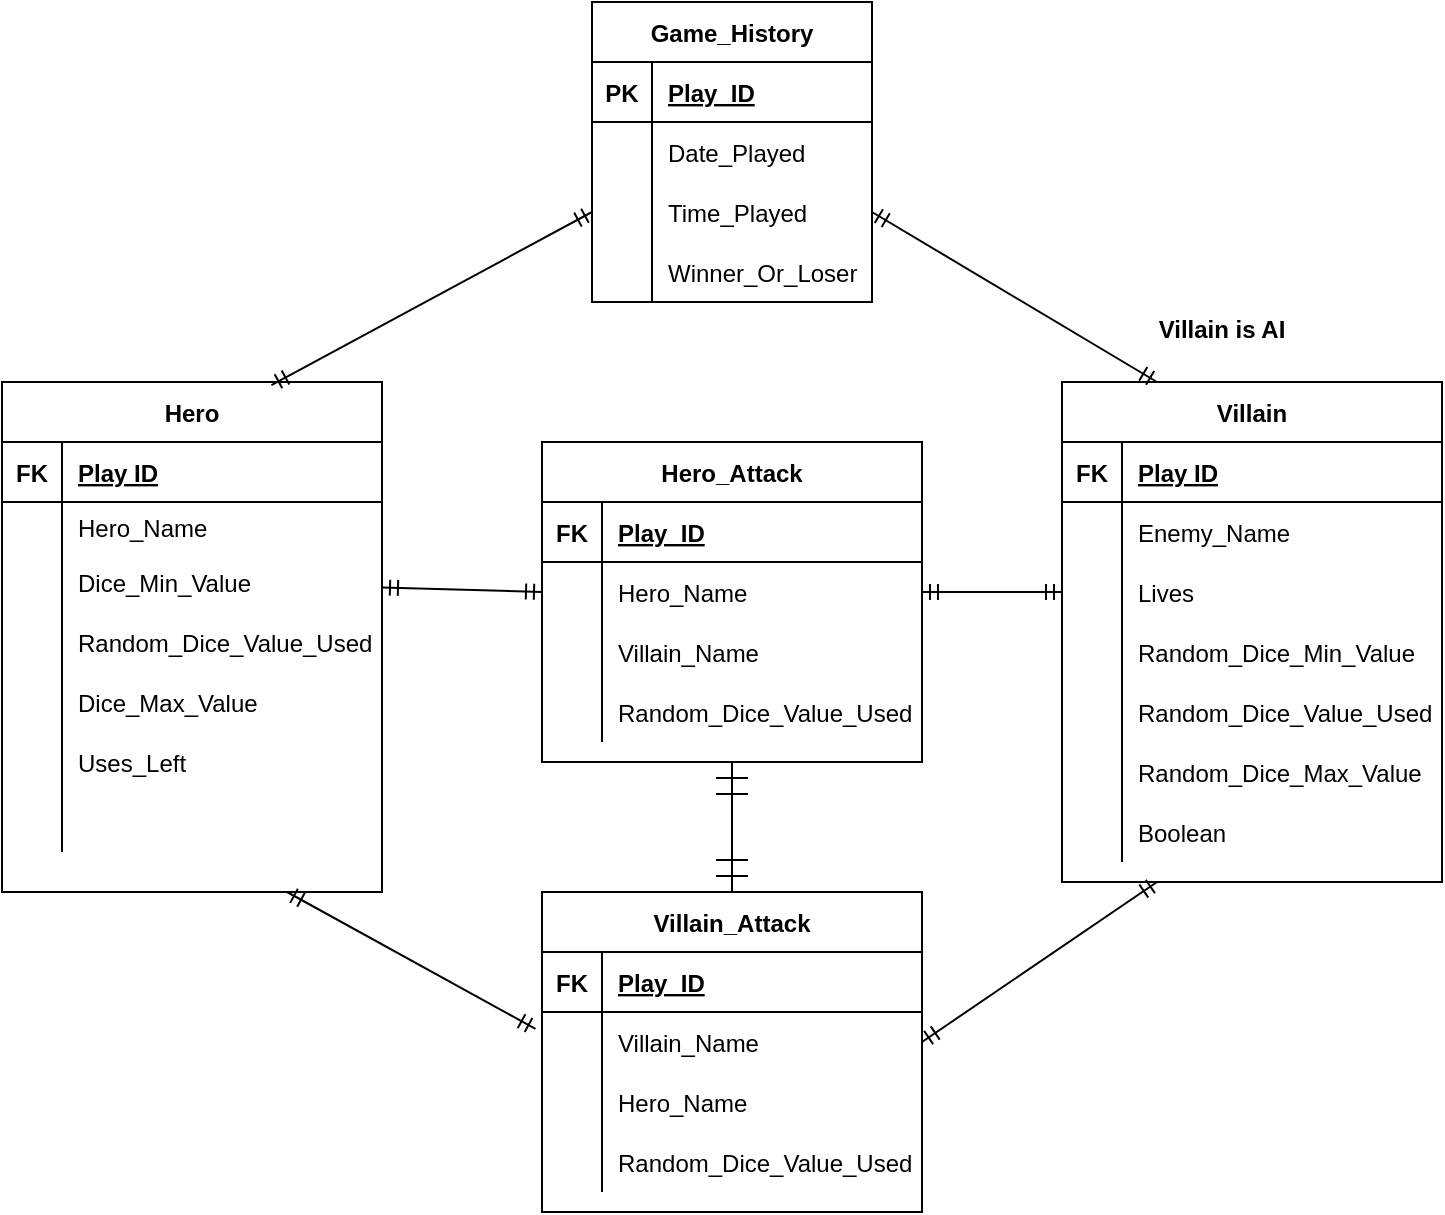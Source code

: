 <mxfile version="15.6.3" type="device"><diagram id="B_biJeOmQgwN4KEbJpeC" name="Page-1"><mxGraphModel dx="1058" dy="785" grid="0" gridSize="10" guides="1" tooltips="1" connect="1" arrows="1" fold="1" page="0" pageScale="1" pageWidth="827" pageHeight="1169" math="0" shadow="0"><root><mxCell id="0"/><mxCell id="1" parent="0"/><mxCell id="AGaVL95Dhf7Ija6Cps0B-1" value="Hero" style="shape=table;startSize=30;container=1;collapsible=1;childLayout=tableLayout;fixedRows=1;rowLines=0;fontStyle=1;align=center;resizeLast=1;" parent="1" vertex="1"><mxGeometry x="20" y="410" width="190" height="255" as="geometry"/></mxCell><mxCell id="AGaVL95Dhf7Ija6Cps0B-2" value="" style="shape=partialRectangle;collapsible=0;dropTarget=0;pointerEvents=0;fillColor=none;top=0;left=0;bottom=1;right=0;points=[[0,0.5],[1,0.5]];portConstraint=eastwest;" parent="AGaVL95Dhf7Ija6Cps0B-1" vertex="1"><mxGeometry y="30" width="190" height="30" as="geometry"/></mxCell><mxCell id="AGaVL95Dhf7Ija6Cps0B-3" value="FK" style="shape=partialRectangle;connectable=0;fillColor=none;top=0;left=0;bottom=0;right=0;fontStyle=1;overflow=hidden;" parent="AGaVL95Dhf7Ija6Cps0B-2" vertex="1"><mxGeometry width="30" height="30" as="geometry"><mxRectangle width="30" height="30" as="alternateBounds"/></mxGeometry></mxCell><mxCell id="AGaVL95Dhf7Ija6Cps0B-4" value="Play ID" style="shape=partialRectangle;connectable=0;fillColor=none;top=0;left=0;bottom=0;right=0;align=left;spacingLeft=6;fontStyle=5;overflow=hidden;" parent="AGaVL95Dhf7Ija6Cps0B-2" vertex="1"><mxGeometry x="30" width="160" height="30" as="geometry"><mxRectangle width="160" height="30" as="alternateBounds"/></mxGeometry></mxCell><mxCell id="AGaVL95Dhf7Ija6Cps0B-5" value="" style="shape=partialRectangle;collapsible=0;dropTarget=0;pointerEvents=0;fillColor=none;top=0;left=0;bottom=0;right=0;points=[[0,0.5],[1,0.5]];portConstraint=eastwest;" parent="AGaVL95Dhf7Ija6Cps0B-1" vertex="1"><mxGeometry y="60" width="190" height="25" as="geometry"/></mxCell><mxCell id="AGaVL95Dhf7Ija6Cps0B-6" value="" style="shape=partialRectangle;connectable=0;fillColor=none;top=0;left=0;bottom=0;right=0;editable=1;overflow=hidden;" parent="AGaVL95Dhf7Ija6Cps0B-5" vertex="1"><mxGeometry width="30" height="25" as="geometry"><mxRectangle width="30" height="25" as="alternateBounds"/></mxGeometry></mxCell><mxCell id="AGaVL95Dhf7Ija6Cps0B-7" value="Hero_Name" style="shape=partialRectangle;connectable=0;fillColor=none;top=0;left=0;bottom=0;right=0;align=left;spacingLeft=6;overflow=hidden;" parent="AGaVL95Dhf7Ija6Cps0B-5" vertex="1"><mxGeometry x="30" width="160" height="25" as="geometry"><mxRectangle width="160" height="25" as="alternateBounds"/></mxGeometry></mxCell><mxCell id="AGaVL95Dhf7Ija6Cps0B-8" value="" style="shape=partialRectangle;collapsible=0;dropTarget=0;pointerEvents=0;fillColor=none;top=0;left=0;bottom=0;right=0;points=[[0,0.5],[1,0.5]];portConstraint=eastwest;" parent="AGaVL95Dhf7Ija6Cps0B-1" vertex="1"><mxGeometry y="85" width="190" height="30" as="geometry"/></mxCell><mxCell id="AGaVL95Dhf7Ija6Cps0B-9" value="" style="shape=partialRectangle;connectable=0;fillColor=none;top=0;left=0;bottom=0;right=0;editable=1;overflow=hidden;" parent="AGaVL95Dhf7Ija6Cps0B-8" vertex="1"><mxGeometry width="30" height="30" as="geometry"><mxRectangle width="30" height="30" as="alternateBounds"/></mxGeometry></mxCell><mxCell id="AGaVL95Dhf7Ija6Cps0B-10" value="Dice_Min_Value" style="shape=partialRectangle;connectable=0;fillColor=none;top=0;left=0;bottom=0;right=0;align=left;spacingLeft=6;overflow=hidden;" parent="AGaVL95Dhf7Ija6Cps0B-8" vertex="1"><mxGeometry x="30" width="160" height="30" as="geometry"><mxRectangle width="160" height="30" as="alternateBounds"/></mxGeometry></mxCell><mxCell id="AGaVL95Dhf7Ija6Cps0B-11" value="" style="shape=partialRectangle;collapsible=0;dropTarget=0;pointerEvents=0;fillColor=none;top=0;left=0;bottom=0;right=0;points=[[0,0.5],[1,0.5]];portConstraint=eastwest;" parent="AGaVL95Dhf7Ija6Cps0B-1" vertex="1"><mxGeometry y="115" width="190" height="30" as="geometry"/></mxCell><mxCell id="AGaVL95Dhf7Ija6Cps0B-12" value="" style="shape=partialRectangle;connectable=0;fillColor=none;top=0;left=0;bottom=0;right=0;editable=1;overflow=hidden;" parent="AGaVL95Dhf7Ija6Cps0B-11" vertex="1"><mxGeometry width="30" height="30" as="geometry"><mxRectangle width="30" height="30" as="alternateBounds"/></mxGeometry></mxCell><mxCell id="AGaVL95Dhf7Ija6Cps0B-13" value="Random_Dice_Value_Used" style="shape=partialRectangle;connectable=0;fillColor=none;top=0;left=0;bottom=0;right=0;align=left;spacingLeft=6;overflow=hidden;" parent="AGaVL95Dhf7Ija6Cps0B-11" vertex="1"><mxGeometry x="30" width="160" height="30" as="geometry"><mxRectangle width="160" height="30" as="alternateBounds"/></mxGeometry></mxCell><mxCell id="AGaVL95Dhf7Ija6Cps0B-14" value="" style="shape=partialRectangle;collapsible=0;dropTarget=0;pointerEvents=0;fillColor=none;top=0;left=0;bottom=0;right=0;points=[[0,0.5],[1,0.5]];portConstraint=eastwest;" parent="AGaVL95Dhf7Ija6Cps0B-1" vertex="1"><mxGeometry y="145" width="190" height="30" as="geometry"/></mxCell><mxCell id="AGaVL95Dhf7Ija6Cps0B-15" value="" style="shape=partialRectangle;connectable=0;fillColor=none;top=0;left=0;bottom=0;right=0;editable=1;overflow=hidden;" parent="AGaVL95Dhf7Ija6Cps0B-14" vertex="1"><mxGeometry width="30" height="30" as="geometry"><mxRectangle width="30" height="30" as="alternateBounds"/></mxGeometry></mxCell><mxCell id="AGaVL95Dhf7Ija6Cps0B-16" value="Dice_Max_Value" style="shape=partialRectangle;connectable=0;fillColor=none;top=0;left=0;bottom=0;right=0;align=left;spacingLeft=6;overflow=hidden;" parent="AGaVL95Dhf7Ija6Cps0B-14" vertex="1"><mxGeometry x="30" width="160" height="30" as="geometry"><mxRectangle width="160" height="30" as="alternateBounds"/></mxGeometry></mxCell><mxCell id="AGaVL95Dhf7Ija6Cps0B-17" value="" style="shape=partialRectangle;collapsible=0;dropTarget=0;pointerEvents=0;fillColor=none;top=0;left=0;bottom=0;right=0;points=[[0,0.5],[1,0.5]];portConstraint=eastwest;" parent="AGaVL95Dhf7Ija6Cps0B-1" vertex="1"><mxGeometry y="175" width="190" height="30" as="geometry"/></mxCell><mxCell id="AGaVL95Dhf7Ija6Cps0B-18" value="" style="shape=partialRectangle;connectable=0;fillColor=none;top=0;left=0;bottom=0;right=0;editable=1;overflow=hidden;" parent="AGaVL95Dhf7Ija6Cps0B-17" vertex="1"><mxGeometry width="30" height="30" as="geometry"><mxRectangle width="30" height="30" as="alternateBounds"/></mxGeometry></mxCell><mxCell id="AGaVL95Dhf7Ija6Cps0B-19" value="Uses_Left" style="shape=partialRectangle;connectable=0;fillColor=none;top=0;left=0;bottom=0;right=0;align=left;spacingLeft=6;overflow=hidden;" parent="AGaVL95Dhf7Ija6Cps0B-17" vertex="1"><mxGeometry x="30" width="160" height="30" as="geometry"><mxRectangle width="160" height="30" as="alternateBounds"/></mxGeometry></mxCell><mxCell id="AGaVL95Dhf7Ija6Cps0B-20" value="" style="shape=partialRectangle;collapsible=0;dropTarget=0;pointerEvents=0;fillColor=none;top=0;left=0;bottom=0;right=0;points=[[0,0.5],[1,0.5]];portConstraint=eastwest;" parent="AGaVL95Dhf7Ija6Cps0B-1" vertex="1"><mxGeometry y="205" width="190" height="30" as="geometry"/></mxCell><mxCell id="AGaVL95Dhf7Ija6Cps0B-21" value="" style="shape=partialRectangle;connectable=0;fillColor=none;top=0;left=0;bottom=0;right=0;editable=1;overflow=hidden;" parent="AGaVL95Dhf7Ija6Cps0B-20" vertex="1"><mxGeometry width="30" height="30" as="geometry"><mxRectangle width="30" height="30" as="alternateBounds"/></mxGeometry></mxCell><mxCell id="AGaVL95Dhf7Ija6Cps0B-22" value="" style="shape=partialRectangle;connectable=0;fillColor=none;top=0;left=0;bottom=0;right=0;align=left;spacingLeft=6;overflow=hidden;" parent="AGaVL95Dhf7Ija6Cps0B-20" vertex="1"><mxGeometry x="30" width="160" height="30" as="geometry"><mxRectangle width="160" height="30" as="alternateBounds"/></mxGeometry></mxCell><mxCell id="AGaVL95Dhf7Ija6Cps0B-23" value="Villain" style="shape=table;startSize=30;container=1;collapsible=1;childLayout=tableLayout;fixedRows=1;rowLines=0;fontStyle=1;align=center;resizeLast=1;" parent="1" vertex="1"><mxGeometry x="550" y="410" width="190" height="250" as="geometry"/></mxCell><mxCell id="AGaVL95Dhf7Ija6Cps0B-24" value="" style="shape=partialRectangle;collapsible=0;dropTarget=0;pointerEvents=0;fillColor=none;top=0;left=0;bottom=1;right=0;points=[[0,0.5],[1,0.5]];portConstraint=eastwest;" parent="AGaVL95Dhf7Ija6Cps0B-23" vertex="1"><mxGeometry y="30" width="190" height="30" as="geometry"/></mxCell><mxCell id="AGaVL95Dhf7Ija6Cps0B-25" value="FK" style="shape=partialRectangle;connectable=0;fillColor=none;top=0;left=0;bottom=0;right=0;fontStyle=1;overflow=hidden;" parent="AGaVL95Dhf7Ija6Cps0B-24" vertex="1"><mxGeometry width="30" height="30" as="geometry"><mxRectangle width="30" height="30" as="alternateBounds"/></mxGeometry></mxCell><mxCell id="AGaVL95Dhf7Ija6Cps0B-26" value="Play ID" style="shape=partialRectangle;connectable=0;fillColor=none;top=0;left=0;bottom=0;right=0;align=left;spacingLeft=6;fontStyle=5;overflow=hidden;" parent="AGaVL95Dhf7Ija6Cps0B-24" vertex="1"><mxGeometry x="30" width="160" height="30" as="geometry"><mxRectangle width="160" height="30" as="alternateBounds"/></mxGeometry></mxCell><mxCell id="AGaVL95Dhf7Ija6Cps0B-27" value="" style="shape=partialRectangle;collapsible=0;dropTarget=0;pointerEvents=0;fillColor=none;top=0;left=0;bottom=0;right=0;points=[[0,0.5],[1,0.5]];portConstraint=eastwest;" parent="AGaVL95Dhf7Ija6Cps0B-23" vertex="1"><mxGeometry y="60" width="190" height="30" as="geometry"/></mxCell><mxCell id="AGaVL95Dhf7Ija6Cps0B-28" value="" style="shape=partialRectangle;connectable=0;fillColor=none;top=0;left=0;bottom=0;right=0;editable=1;overflow=hidden;" parent="AGaVL95Dhf7Ija6Cps0B-27" vertex="1"><mxGeometry width="30" height="30" as="geometry"><mxRectangle width="30" height="30" as="alternateBounds"/></mxGeometry></mxCell><mxCell id="AGaVL95Dhf7Ija6Cps0B-29" value="Enemy_Name" style="shape=partialRectangle;connectable=0;fillColor=none;top=0;left=0;bottom=0;right=0;align=left;spacingLeft=6;overflow=hidden;" parent="AGaVL95Dhf7Ija6Cps0B-27" vertex="1"><mxGeometry x="30" width="160" height="30" as="geometry"><mxRectangle width="160" height="30" as="alternateBounds"/></mxGeometry></mxCell><mxCell id="AGaVL95Dhf7Ija6Cps0B-30" value="" style="shape=partialRectangle;collapsible=0;dropTarget=0;pointerEvents=0;fillColor=none;top=0;left=0;bottom=0;right=0;points=[[0,0.5],[1,0.5]];portConstraint=eastwest;" parent="AGaVL95Dhf7Ija6Cps0B-23" vertex="1"><mxGeometry y="90" width="190" height="30" as="geometry"/></mxCell><mxCell id="AGaVL95Dhf7Ija6Cps0B-31" value="" style="shape=partialRectangle;connectable=0;fillColor=none;top=0;left=0;bottom=0;right=0;editable=1;overflow=hidden;" parent="AGaVL95Dhf7Ija6Cps0B-30" vertex="1"><mxGeometry width="30" height="30" as="geometry"><mxRectangle width="30" height="30" as="alternateBounds"/></mxGeometry></mxCell><mxCell id="AGaVL95Dhf7Ija6Cps0B-32" value="Lives" style="shape=partialRectangle;connectable=0;fillColor=none;top=0;left=0;bottom=0;right=0;align=left;spacingLeft=6;overflow=hidden;" parent="AGaVL95Dhf7Ija6Cps0B-30" vertex="1"><mxGeometry x="30" width="160" height="30" as="geometry"><mxRectangle width="160" height="30" as="alternateBounds"/></mxGeometry></mxCell><mxCell id="AGaVL95Dhf7Ija6Cps0B-33" value="" style="shape=partialRectangle;collapsible=0;dropTarget=0;pointerEvents=0;fillColor=none;top=0;left=0;bottom=0;right=0;points=[[0,0.5],[1,0.5]];portConstraint=eastwest;" parent="AGaVL95Dhf7Ija6Cps0B-23" vertex="1"><mxGeometry y="120" width="190" height="30" as="geometry"/></mxCell><mxCell id="AGaVL95Dhf7Ija6Cps0B-34" value="" style="shape=partialRectangle;connectable=0;fillColor=none;top=0;left=0;bottom=0;right=0;editable=1;overflow=hidden;" parent="AGaVL95Dhf7Ija6Cps0B-33" vertex="1"><mxGeometry width="30" height="30" as="geometry"><mxRectangle width="30" height="30" as="alternateBounds"/></mxGeometry></mxCell><mxCell id="AGaVL95Dhf7Ija6Cps0B-35" value="Random_Dice_Min_Value" style="shape=partialRectangle;connectable=0;fillColor=none;top=0;left=0;bottom=0;right=0;align=left;spacingLeft=6;overflow=hidden;" parent="AGaVL95Dhf7Ija6Cps0B-33" vertex="1"><mxGeometry x="30" width="160" height="30" as="geometry"><mxRectangle width="160" height="30" as="alternateBounds"/></mxGeometry></mxCell><mxCell id="AGaVL95Dhf7Ija6Cps0B-36" value="" style="shape=partialRectangle;collapsible=0;dropTarget=0;pointerEvents=0;fillColor=none;top=0;left=0;bottom=0;right=0;points=[[0,0.5],[1,0.5]];portConstraint=eastwest;" parent="AGaVL95Dhf7Ija6Cps0B-23" vertex="1"><mxGeometry y="150" width="190" height="30" as="geometry"/></mxCell><mxCell id="AGaVL95Dhf7Ija6Cps0B-37" value="" style="shape=partialRectangle;connectable=0;fillColor=none;top=0;left=0;bottom=0;right=0;editable=1;overflow=hidden;" parent="AGaVL95Dhf7Ija6Cps0B-36" vertex="1"><mxGeometry width="30" height="30" as="geometry"><mxRectangle width="30" height="30" as="alternateBounds"/></mxGeometry></mxCell><mxCell id="AGaVL95Dhf7Ija6Cps0B-38" value="Random_Dice_Value_Used" style="shape=partialRectangle;connectable=0;fillColor=none;top=0;left=0;bottom=0;right=0;align=left;spacingLeft=6;overflow=hidden;" parent="AGaVL95Dhf7Ija6Cps0B-36" vertex="1"><mxGeometry x="30" width="160" height="30" as="geometry"><mxRectangle width="160" height="30" as="alternateBounds"/></mxGeometry></mxCell><mxCell id="AGaVL95Dhf7Ija6Cps0B-39" value="" style="shape=partialRectangle;collapsible=0;dropTarget=0;pointerEvents=0;fillColor=none;top=0;left=0;bottom=0;right=0;points=[[0,0.5],[1,0.5]];portConstraint=eastwest;" parent="AGaVL95Dhf7Ija6Cps0B-23" vertex="1"><mxGeometry y="180" width="190" height="30" as="geometry"/></mxCell><mxCell id="AGaVL95Dhf7Ija6Cps0B-40" value="" style="shape=partialRectangle;connectable=0;fillColor=none;top=0;left=0;bottom=0;right=0;editable=1;overflow=hidden;" parent="AGaVL95Dhf7Ija6Cps0B-39" vertex="1"><mxGeometry width="30" height="30" as="geometry"><mxRectangle width="30" height="30" as="alternateBounds"/></mxGeometry></mxCell><mxCell id="AGaVL95Dhf7Ija6Cps0B-41" value="Random_Dice_Max_Value" style="shape=partialRectangle;connectable=0;fillColor=none;top=0;left=0;bottom=0;right=0;align=left;spacingLeft=6;overflow=hidden;" parent="AGaVL95Dhf7Ija6Cps0B-39" vertex="1"><mxGeometry x="30" width="160" height="30" as="geometry"><mxRectangle width="160" height="30" as="alternateBounds"/></mxGeometry></mxCell><mxCell id="AGaVL95Dhf7Ija6Cps0B-42" value="" style="shape=partialRectangle;collapsible=0;dropTarget=0;pointerEvents=0;fillColor=none;top=0;left=0;bottom=0;right=0;points=[[0,0.5],[1,0.5]];portConstraint=eastwest;" parent="AGaVL95Dhf7Ija6Cps0B-23" vertex="1"><mxGeometry y="210" width="190" height="30" as="geometry"/></mxCell><mxCell id="AGaVL95Dhf7Ija6Cps0B-43" value="" style="shape=partialRectangle;connectable=0;fillColor=none;top=0;left=0;bottom=0;right=0;editable=1;overflow=hidden;" parent="AGaVL95Dhf7Ija6Cps0B-42" vertex="1"><mxGeometry width="30" height="30" as="geometry"><mxRectangle width="30" height="30" as="alternateBounds"/></mxGeometry></mxCell><mxCell id="AGaVL95Dhf7Ija6Cps0B-44" value="Boolean" style="shape=partialRectangle;connectable=0;fillColor=none;top=0;left=0;bottom=0;right=0;align=left;spacingLeft=6;overflow=hidden;" parent="AGaVL95Dhf7Ija6Cps0B-42" vertex="1"><mxGeometry x="30" width="160" height="30" as="geometry"><mxRectangle width="160" height="30" as="alternateBounds"/></mxGeometry></mxCell><mxCell id="AGaVL95Dhf7Ija6Cps0B-45" value="Game_History" style="shape=table;startSize=30;container=1;collapsible=1;childLayout=tableLayout;fixedRows=1;rowLines=0;fontStyle=1;align=center;resizeLast=1;" parent="1" vertex="1"><mxGeometry x="315" y="220" width="140" height="150" as="geometry"/></mxCell><mxCell id="AGaVL95Dhf7Ija6Cps0B-46" value="" style="shape=partialRectangle;collapsible=0;dropTarget=0;pointerEvents=0;fillColor=none;top=0;left=0;bottom=1;right=0;points=[[0,0.5],[1,0.5]];portConstraint=eastwest;" parent="AGaVL95Dhf7Ija6Cps0B-45" vertex="1"><mxGeometry y="30" width="140" height="30" as="geometry"/></mxCell><mxCell id="AGaVL95Dhf7Ija6Cps0B-47" value="PK" style="shape=partialRectangle;connectable=0;fillColor=none;top=0;left=0;bottom=0;right=0;fontStyle=1;overflow=hidden;" parent="AGaVL95Dhf7Ija6Cps0B-46" vertex="1"><mxGeometry width="30" height="30" as="geometry"><mxRectangle width="30" height="30" as="alternateBounds"/></mxGeometry></mxCell><mxCell id="AGaVL95Dhf7Ija6Cps0B-48" value="Play_ID" style="shape=partialRectangle;connectable=0;fillColor=none;top=0;left=0;bottom=0;right=0;align=left;spacingLeft=6;fontStyle=5;overflow=hidden;" parent="AGaVL95Dhf7Ija6Cps0B-46" vertex="1"><mxGeometry x="30" width="110" height="30" as="geometry"><mxRectangle width="110" height="30" as="alternateBounds"/></mxGeometry></mxCell><mxCell id="AGaVL95Dhf7Ija6Cps0B-49" value="" style="shape=partialRectangle;collapsible=0;dropTarget=0;pointerEvents=0;fillColor=none;top=0;left=0;bottom=0;right=0;points=[[0,0.5],[1,0.5]];portConstraint=eastwest;" parent="AGaVL95Dhf7Ija6Cps0B-45" vertex="1"><mxGeometry y="60" width="140" height="30" as="geometry"/></mxCell><mxCell id="AGaVL95Dhf7Ija6Cps0B-50" value="" style="shape=partialRectangle;connectable=0;fillColor=none;top=0;left=0;bottom=0;right=0;editable=1;overflow=hidden;" parent="AGaVL95Dhf7Ija6Cps0B-49" vertex="1"><mxGeometry width="30" height="30" as="geometry"><mxRectangle width="30" height="30" as="alternateBounds"/></mxGeometry></mxCell><mxCell id="AGaVL95Dhf7Ija6Cps0B-51" value="Date_Played" style="shape=partialRectangle;connectable=0;fillColor=none;top=0;left=0;bottom=0;right=0;align=left;spacingLeft=6;overflow=hidden;" parent="AGaVL95Dhf7Ija6Cps0B-49" vertex="1"><mxGeometry x="30" width="110" height="30" as="geometry"><mxRectangle width="110" height="30" as="alternateBounds"/></mxGeometry></mxCell><mxCell id="AGaVL95Dhf7Ija6Cps0B-52" value="" style="shape=partialRectangle;collapsible=0;dropTarget=0;pointerEvents=0;fillColor=none;top=0;left=0;bottom=0;right=0;points=[[0,0.5],[1,0.5]];portConstraint=eastwest;" parent="AGaVL95Dhf7Ija6Cps0B-45" vertex="1"><mxGeometry y="90" width="140" height="30" as="geometry"/></mxCell><mxCell id="AGaVL95Dhf7Ija6Cps0B-53" value="" style="shape=partialRectangle;connectable=0;fillColor=none;top=0;left=0;bottom=0;right=0;editable=1;overflow=hidden;" parent="AGaVL95Dhf7Ija6Cps0B-52" vertex="1"><mxGeometry width="30" height="30" as="geometry"><mxRectangle width="30" height="30" as="alternateBounds"/></mxGeometry></mxCell><mxCell id="AGaVL95Dhf7Ija6Cps0B-54" value="Time_Played" style="shape=partialRectangle;connectable=0;fillColor=none;top=0;left=0;bottom=0;right=0;align=left;spacingLeft=6;overflow=hidden;" parent="AGaVL95Dhf7Ija6Cps0B-52" vertex="1"><mxGeometry x="30" width="110" height="30" as="geometry"><mxRectangle width="110" height="30" as="alternateBounds"/></mxGeometry></mxCell><mxCell id="AGaVL95Dhf7Ija6Cps0B-55" value="" style="shape=partialRectangle;collapsible=0;dropTarget=0;pointerEvents=0;fillColor=none;top=0;left=0;bottom=0;right=0;points=[[0,0.5],[1,0.5]];portConstraint=eastwest;" parent="AGaVL95Dhf7Ija6Cps0B-45" vertex="1"><mxGeometry y="120" width="140" height="30" as="geometry"/></mxCell><mxCell id="AGaVL95Dhf7Ija6Cps0B-56" value="" style="shape=partialRectangle;connectable=0;fillColor=none;top=0;left=0;bottom=0;right=0;editable=1;overflow=hidden;" parent="AGaVL95Dhf7Ija6Cps0B-55" vertex="1"><mxGeometry width="30" height="30" as="geometry"><mxRectangle width="30" height="30" as="alternateBounds"/></mxGeometry></mxCell><mxCell id="AGaVL95Dhf7Ija6Cps0B-57" value="Winner_Or_Loser" style="shape=partialRectangle;connectable=0;fillColor=none;top=0;left=0;bottom=0;right=0;align=left;spacingLeft=6;overflow=hidden;" parent="AGaVL95Dhf7Ija6Cps0B-55" vertex="1"><mxGeometry x="30" width="110" height="30" as="geometry"><mxRectangle width="110" height="30" as="alternateBounds"/></mxGeometry></mxCell><mxCell id="AGaVL95Dhf7Ija6Cps0B-58" value="Hero_Attack" style="shape=table;startSize=30;container=1;collapsible=1;childLayout=tableLayout;fixedRows=1;rowLines=0;fontStyle=1;align=center;resizeLast=1;" parent="1" vertex="1"><mxGeometry x="290" y="440" width="190" height="160" as="geometry"/></mxCell><mxCell id="AGaVL95Dhf7Ija6Cps0B-59" value="" style="shape=partialRectangle;collapsible=0;dropTarget=0;pointerEvents=0;fillColor=none;top=0;left=0;bottom=1;right=0;points=[[0,0.5],[1,0.5]];portConstraint=eastwest;" parent="AGaVL95Dhf7Ija6Cps0B-58" vertex="1"><mxGeometry y="30" width="190" height="30" as="geometry"/></mxCell><mxCell id="AGaVL95Dhf7Ija6Cps0B-60" value="FK" style="shape=partialRectangle;connectable=0;fillColor=none;top=0;left=0;bottom=0;right=0;fontStyle=1;overflow=hidden;" parent="AGaVL95Dhf7Ija6Cps0B-59" vertex="1"><mxGeometry width="30" height="30" as="geometry"><mxRectangle width="30" height="30" as="alternateBounds"/></mxGeometry></mxCell><mxCell id="AGaVL95Dhf7Ija6Cps0B-61" value="Play_ID" style="shape=partialRectangle;connectable=0;fillColor=none;top=0;left=0;bottom=0;right=0;align=left;spacingLeft=6;fontStyle=5;overflow=hidden;" parent="AGaVL95Dhf7Ija6Cps0B-59" vertex="1"><mxGeometry x="30" width="160" height="30" as="geometry"><mxRectangle width="160" height="30" as="alternateBounds"/></mxGeometry></mxCell><mxCell id="AGaVL95Dhf7Ija6Cps0B-62" value="" style="shape=partialRectangle;collapsible=0;dropTarget=0;pointerEvents=0;fillColor=none;top=0;left=0;bottom=0;right=0;points=[[0,0.5],[1,0.5]];portConstraint=eastwest;" parent="AGaVL95Dhf7Ija6Cps0B-58" vertex="1"><mxGeometry y="60" width="190" height="30" as="geometry"/></mxCell><mxCell id="AGaVL95Dhf7Ija6Cps0B-63" value="" style="shape=partialRectangle;connectable=0;fillColor=none;top=0;left=0;bottom=0;right=0;editable=1;overflow=hidden;" parent="AGaVL95Dhf7Ija6Cps0B-62" vertex="1"><mxGeometry width="30" height="30" as="geometry"><mxRectangle width="30" height="30" as="alternateBounds"/></mxGeometry></mxCell><mxCell id="AGaVL95Dhf7Ija6Cps0B-64" value="Hero_Name" style="shape=partialRectangle;connectable=0;fillColor=none;top=0;left=0;bottom=0;right=0;align=left;spacingLeft=6;overflow=hidden;" parent="AGaVL95Dhf7Ija6Cps0B-62" vertex="1"><mxGeometry x="30" width="160" height="30" as="geometry"><mxRectangle width="160" height="30" as="alternateBounds"/></mxGeometry></mxCell><mxCell id="AGaVL95Dhf7Ija6Cps0B-65" value="" style="shape=partialRectangle;collapsible=0;dropTarget=0;pointerEvents=0;fillColor=none;top=0;left=0;bottom=0;right=0;points=[[0,0.5],[1,0.5]];portConstraint=eastwest;" parent="AGaVL95Dhf7Ija6Cps0B-58" vertex="1"><mxGeometry y="90" width="190" height="30" as="geometry"/></mxCell><mxCell id="AGaVL95Dhf7Ija6Cps0B-66" value="" style="shape=partialRectangle;connectable=0;fillColor=none;top=0;left=0;bottom=0;right=0;editable=1;overflow=hidden;" parent="AGaVL95Dhf7Ija6Cps0B-65" vertex="1"><mxGeometry width="30" height="30" as="geometry"><mxRectangle width="30" height="30" as="alternateBounds"/></mxGeometry></mxCell><mxCell id="AGaVL95Dhf7Ija6Cps0B-67" value="Villain_Name" style="shape=partialRectangle;connectable=0;fillColor=none;top=0;left=0;bottom=0;right=0;align=left;spacingLeft=6;overflow=hidden;" parent="AGaVL95Dhf7Ija6Cps0B-65" vertex="1"><mxGeometry x="30" width="160" height="30" as="geometry"><mxRectangle width="160" height="30" as="alternateBounds"/></mxGeometry></mxCell><mxCell id="AGaVL95Dhf7Ija6Cps0B-68" value="" style="shape=partialRectangle;collapsible=0;dropTarget=0;pointerEvents=0;fillColor=none;top=0;left=0;bottom=0;right=0;points=[[0,0.5],[1,0.5]];portConstraint=eastwest;" parent="AGaVL95Dhf7Ija6Cps0B-58" vertex="1"><mxGeometry y="120" width="190" height="30" as="geometry"/></mxCell><mxCell id="AGaVL95Dhf7Ija6Cps0B-69" value="" style="shape=partialRectangle;connectable=0;fillColor=none;top=0;left=0;bottom=0;right=0;editable=1;overflow=hidden;" parent="AGaVL95Dhf7Ija6Cps0B-68" vertex="1"><mxGeometry width="30" height="30" as="geometry"><mxRectangle width="30" height="30" as="alternateBounds"/></mxGeometry></mxCell><mxCell id="AGaVL95Dhf7Ija6Cps0B-70" value="Random_Dice_Value_Used" style="shape=partialRectangle;connectable=0;fillColor=none;top=0;left=0;bottom=0;right=0;align=left;spacingLeft=6;overflow=hidden;" parent="AGaVL95Dhf7Ija6Cps0B-68" vertex="1"><mxGeometry x="30" width="160" height="30" as="geometry"><mxRectangle width="160" height="30" as="alternateBounds"/></mxGeometry></mxCell><mxCell id="AGaVL95Dhf7Ija6Cps0B-71" value="" style="fontSize=12;html=1;endArrow=ERmandOne;endFill=0;entryX=0;entryY=0.5;entryDx=0;entryDy=0;startArrow=ERmandOne;startFill=0;" parent="1" source="AGaVL95Dhf7Ija6Cps0B-8" target="AGaVL95Dhf7Ija6Cps0B-62" edge="1"><mxGeometry width="100" height="100" relative="1" as="geometry"><mxPoint x="254" y="825" as="sourcePoint"/><mxPoint x="414" y="735" as="targetPoint"/></mxGeometry></mxCell><mxCell id="AGaVL95Dhf7Ija6Cps0B-72" value="Villain is AI" style="text;align=center;fontStyle=1;verticalAlign=middle;spacingLeft=3;spacingRight=3;strokeColor=none;rotatable=0;points=[[0,0.5],[1,0.5]];portConstraint=eastwest;" parent="1" vertex="1"><mxGeometry x="590" y="370" width="80" height="26" as="geometry"/></mxCell><mxCell id="AGaVL95Dhf7Ija6Cps0B-73" style="edgeStyle=orthogonalEdgeStyle;orthogonalLoop=1;jettySize=auto;html=1;exitX=1;exitY=0.5;exitDx=0;exitDy=0;startArrow=ERmandOne;startFill=0;endArrow=ERmandOne;endFill=0;" parent="1" edge="1"><mxGeometry relative="1" as="geometry"><mxPoint x="425" y="403" as="sourcePoint"/><mxPoint x="425" y="403" as="targetPoint"/></mxGeometry></mxCell><mxCell id="AGaVL95Dhf7Ija6Cps0B-74" value="Villain_Attack" style="shape=table;startSize=30;container=1;collapsible=1;childLayout=tableLayout;fixedRows=1;rowLines=0;fontStyle=1;align=center;resizeLast=1;" parent="1" vertex="1"><mxGeometry x="290" y="665" width="190" height="160" as="geometry"/></mxCell><mxCell id="AGaVL95Dhf7Ija6Cps0B-75" value="" style="shape=partialRectangle;collapsible=0;dropTarget=0;pointerEvents=0;fillColor=none;top=0;left=0;bottom=1;right=0;points=[[0,0.5],[1,0.5]];portConstraint=eastwest;" parent="AGaVL95Dhf7Ija6Cps0B-74" vertex="1"><mxGeometry y="30" width="190" height="30" as="geometry"/></mxCell><mxCell id="AGaVL95Dhf7Ija6Cps0B-76" value="FK" style="shape=partialRectangle;connectable=0;fillColor=none;top=0;left=0;bottom=0;right=0;fontStyle=1;overflow=hidden;" parent="AGaVL95Dhf7Ija6Cps0B-75" vertex="1"><mxGeometry width="30" height="30" as="geometry"><mxRectangle width="30" height="30" as="alternateBounds"/></mxGeometry></mxCell><mxCell id="AGaVL95Dhf7Ija6Cps0B-77" value="Play_ID" style="shape=partialRectangle;connectable=0;fillColor=none;top=0;left=0;bottom=0;right=0;align=left;spacingLeft=6;fontStyle=5;overflow=hidden;" parent="AGaVL95Dhf7Ija6Cps0B-75" vertex="1"><mxGeometry x="30" width="160" height="30" as="geometry"><mxRectangle width="160" height="30" as="alternateBounds"/></mxGeometry></mxCell><mxCell id="AGaVL95Dhf7Ija6Cps0B-78" value="" style="shape=partialRectangle;collapsible=0;dropTarget=0;pointerEvents=0;fillColor=none;top=0;left=0;bottom=0;right=0;points=[[0,0.5],[1,0.5]];portConstraint=eastwest;" parent="AGaVL95Dhf7Ija6Cps0B-74" vertex="1"><mxGeometry y="60" width="190" height="30" as="geometry"/></mxCell><mxCell id="AGaVL95Dhf7Ija6Cps0B-79" value="" style="shape=partialRectangle;connectable=0;fillColor=none;top=0;left=0;bottom=0;right=0;editable=1;overflow=hidden;" parent="AGaVL95Dhf7Ija6Cps0B-78" vertex="1"><mxGeometry width="30" height="30" as="geometry"><mxRectangle width="30" height="30" as="alternateBounds"/></mxGeometry></mxCell><mxCell id="AGaVL95Dhf7Ija6Cps0B-80" value="Villain_Name" style="shape=partialRectangle;connectable=0;fillColor=none;top=0;left=0;bottom=0;right=0;align=left;spacingLeft=6;overflow=hidden;" parent="AGaVL95Dhf7Ija6Cps0B-78" vertex="1"><mxGeometry x="30" width="160" height="30" as="geometry"><mxRectangle width="160" height="30" as="alternateBounds"/></mxGeometry></mxCell><mxCell id="AGaVL95Dhf7Ija6Cps0B-81" value="" style="shape=partialRectangle;collapsible=0;dropTarget=0;pointerEvents=0;fillColor=none;top=0;left=0;bottom=0;right=0;points=[[0,0.5],[1,0.5]];portConstraint=eastwest;" parent="AGaVL95Dhf7Ija6Cps0B-74" vertex="1"><mxGeometry y="90" width="190" height="30" as="geometry"/></mxCell><mxCell id="AGaVL95Dhf7Ija6Cps0B-82" value="" style="shape=partialRectangle;connectable=0;fillColor=none;top=0;left=0;bottom=0;right=0;editable=1;overflow=hidden;" parent="AGaVL95Dhf7Ija6Cps0B-81" vertex="1"><mxGeometry width="30" height="30" as="geometry"><mxRectangle width="30" height="30" as="alternateBounds"/></mxGeometry></mxCell><mxCell id="AGaVL95Dhf7Ija6Cps0B-83" value="Hero_Name" style="shape=partialRectangle;connectable=0;fillColor=none;top=0;left=0;bottom=0;right=0;align=left;spacingLeft=6;overflow=hidden;" parent="AGaVL95Dhf7Ija6Cps0B-81" vertex="1"><mxGeometry x="30" width="160" height="30" as="geometry"><mxRectangle width="160" height="30" as="alternateBounds"/></mxGeometry></mxCell><mxCell id="AGaVL95Dhf7Ija6Cps0B-84" value="" style="shape=partialRectangle;collapsible=0;dropTarget=0;pointerEvents=0;fillColor=none;top=0;left=0;bottom=0;right=0;points=[[0,0.5],[1,0.5]];portConstraint=eastwest;" parent="AGaVL95Dhf7Ija6Cps0B-74" vertex="1"><mxGeometry y="120" width="190" height="30" as="geometry"/></mxCell><mxCell id="AGaVL95Dhf7Ija6Cps0B-85" value="" style="shape=partialRectangle;connectable=0;fillColor=none;top=0;left=0;bottom=0;right=0;editable=1;overflow=hidden;" parent="AGaVL95Dhf7Ija6Cps0B-84" vertex="1"><mxGeometry width="30" height="30" as="geometry"><mxRectangle width="30" height="30" as="alternateBounds"/></mxGeometry></mxCell><mxCell id="AGaVL95Dhf7Ija6Cps0B-86" value="Random_Dice_Value_Used" style="shape=partialRectangle;connectable=0;fillColor=none;top=0;left=0;bottom=0;right=0;align=left;spacingLeft=6;overflow=hidden;" parent="AGaVL95Dhf7Ija6Cps0B-84" vertex="1"><mxGeometry x="30" width="160" height="30" as="geometry"><mxRectangle width="160" height="30" as="alternateBounds"/></mxGeometry></mxCell><mxCell id="AGaVL95Dhf7Ija6Cps0B-87" value="" style="fontSize=12;html=1;endArrow=ERmandOne;endFill=0;entryX=0;entryY=0.5;entryDx=0;entryDy=0;startArrow=ERmandOne;startFill=0;exitX=1;exitY=0.5;exitDx=0;exitDy=0;" parent="1" source="AGaVL95Dhf7Ija6Cps0B-62" target="AGaVL95Dhf7Ija6Cps0B-30" edge="1"><mxGeometry width="100" height="100" relative="1" as="geometry"><mxPoint x="220.0" y="522.714" as="sourcePoint"/><mxPoint x="300" y="525.0" as="targetPoint"/></mxGeometry></mxCell><mxCell id="AGaVL95Dhf7Ija6Cps0B-88" value="" style="fontSize=12;html=1;endArrow=ERmandOne;endFill=0;entryX=0.25;entryY=1;entryDx=0;entryDy=0;startArrow=ERmandOne;startFill=0;exitX=1;exitY=0.5;exitDx=0;exitDy=0;" parent="1" source="AGaVL95Dhf7Ija6Cps0B-78" target="AGaVL95Dhf7Ija6Cps0B-23" edge="1"><mxGeometry width="100" height="100" relative="1" as="geometry"><mxPoint x="490" y="750.0" as="sourcePoint"/><mxPoint x="560" y="750.0" as="targetPoint"/></mxGeometry></mxCell><mxCell id="AGaVL95Dhf7Ija6Cps0B-89" value="" style="fontSize=12;html=1;endArrow=ERmandOne;endFill=0;entryX=-0.017;entryY=0.282;entryDx=0;entryDy=0;startArrow=ERmandOne;startFill=0;exitX=0.75;exitY=1;exitDx=0;exitDy=0;entryPerimeter=0;" parent="1" source="AGaVL95Dhf7Ija6Cps0B-1" target="AGaVL95Dhf7Ija6Cps0B-78" edge="1"><mxGeometry width="100" height="100" relative="1" as="geometry"><mxPoint x="161.25" y="750" as="sourcePoint"/><mxPoint x="278.75" y="670" as="targetPoint"/></mxGeometry></mxCell><mxCell id="AGaVL95Dhf7Ija6Cps0B-90" value="" style="fontSize=12;html=1;endArrow=ERmandOne;endFill=0;startArrow=ERmandOne;startFill=0;exitX=0.709;exitY=0.006;exitDx=0;exitDy=0;exitPerimeter=0;entryX=0;entryY=0.5;entryDx=0;entryDy=0;" parent="1" source="AGaVL95Dhf7Ija6Cps0B-1" target="AGaVL95Dhf7Ija6Cps0B-52" edge="1"><mxGeometry width="100" height="100" relative="1" as="geometry"><mxPoint x="210" y="360" as="sourcePoint"/><mxPoint x="260" y="340" as="targetPoint"/></mxGeometry></mxCell><mxCell id="AGaVL95Dhf7Ija6Cps0B-91" value="" style="fontSize=12;html=1;endArrow=ERmandOne;endFill=0;startArrow=ERmandOne;startFill=0;exitX=0.25;exitY=0;exitDx=0;exitDy=0;entryX=1;entryY=0.5;entryDx=0;entryDy=0;" parent="1" source="AGaVL95Dhf7Ija6Cps0B-23" target="AGaVL95Dhf7Ija6Cps0B-52" edge="1"><mxGeometry width="100" height="100" relative="1" as="geometry"><mxPoint x="164.71" y="421.53" as="sourcePoint"/><mxPoint x="325" y="335" as="targetPoint"/><Array as="points"/></mxGeometry></mxCell><mxCell id="X9jFQ2dv42O7GeAbxHar-2" value="" style="fontSize=12;html=1;endArrow=ERmandOne;endFill=0;hachureGap=4;fontFamily=Architects Daughter;fontSource=https%3A%2F%2Ffonts.googleapis.com%2Fcss%3Ffamily%3DArchitects%2BDaughter;startSize=14;endSize=14;sourcePerimeterSpacing=8;targetPerimeterSpacing=8;entryX=0.5;entryY=1;entryDx=0;entryDy=0;exitX=0.5;exitY=0;exitDx=0;exitDy=0;startArrow=ERmandOne;startFill=0;" edge="1" parent="1" source="AGaVL95Dhf7Ija6Cps0B-74" target="AGaVL95Dhf7Ija6Cps0B-58"><mxGeometry width="100" height="100" relative="1" as="geometry"><mxPoint x="291" y="715" as="sourcePoint"/><mxPoint x="391" y="615" as="targetPoint"/></mxGeometry></mxCell></root></mxGraphModel></diagram></mxfile>